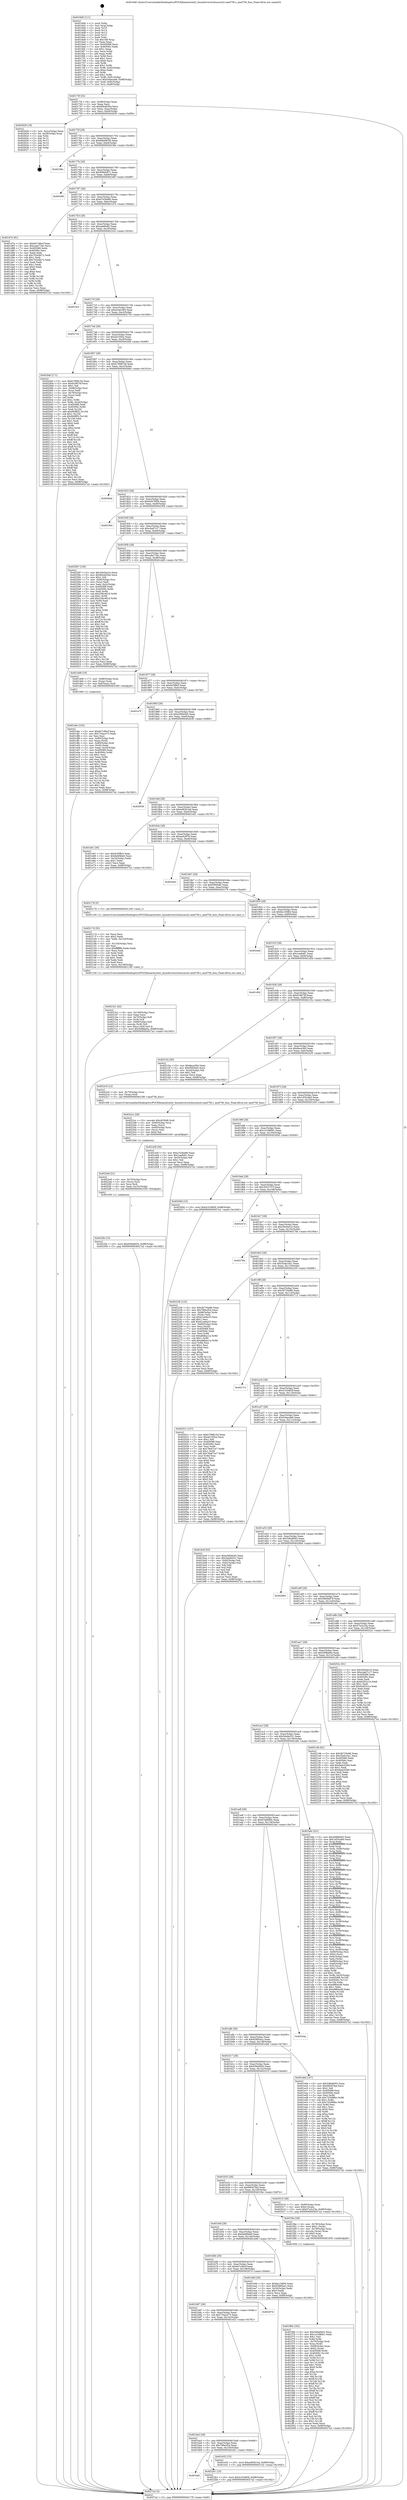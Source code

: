 digraph "0x4016d0" {
  label = "0x4016d0 (/mnt/c/Users/mathe/Desktop/tcc/POCII/binaries/extr_linuxdriversi2cbussesi2c-amd756.c_amd756_func_Final-ollvm.out::main(0))"
  labelloc = "t"
  node[shape=record]

  Entry [label="",width=0.3,height=0.3,shape=circle,fillcolor=black,style=filled]
  "0x40173f" [label="{
     0x40173f [32]\l
     | [instrs]\l
     &nbsp;&nbsp;0x40173f \<+6\>: mov -0x98(%rbp),%eax\l
     &nbsp;&nbsp;0x401745 \<+2\>: mov %eax,%ecx\l
     &nbsp;&nbsp;0x401747 \<+6\>: sub $0x80e4630e,%ecx\l
     &nbsp;&nbsp;0x40174d \<+6\>: mov %eax,-0xac(%rbp)\l
     &nbsp;&nbsp;0x401753 \<+6\>: mov %ecx,-0xb0(%rbp)\l
     &nbsp;&nbsp;0x401759 \<+6\>: je 0000000000402626 \<main+0xf56\>\l
  }"]
  "0x402626" [label="{
     0x402626 [18]\l
     | [instrs]\l
     &nbsp;&nbsp;0x402626 \<+3\>: mov -0x2c(%rbp),%eax\l
     &nbsp;&nbsp;0x402629 \<+4\>: lea -0x28(%rbp),%rsp\l
     &nbsp;&nbsp;0x40262d \<+1\>: pop %rbx\l
     &nbsp;&nbsp;0x40262e \<+2\>: pop %r12\l
     &nbsp;&nbsp;0x402630 \<+2\>: pop %r13\l
     &nbsp;&nbsp;0x402632 \<+2\>: pop %r14\l
     &nbsp;&nbsp;0x402634 \<+2\>: pop %r15\l
     &nbsp;&nbsp;0x402636 \<+1\>: pop %rbp\l
     &nbsp;&nbsp;0x402637 \<+1\>: ret\l
  }"]
  "0x40175f" [label="{
     0x40175f [28]\l
     | [instrs]\l
     &nbsp;&nbsp;0x40175f \<+5\>: jmp 0000000000401764 \<main+0x94\>\l
     &nbsp;&nbsp;0x401764 \<+6\>: mov -0xac(%rbp),%eax\l
     &nbsp;&nbsp;0x40176a \<+5\>: sub $0x8dd48c59,%eax\l
     &nbsp;&nbsp;0x40176f \<+6\>: mov %eax,-0xb4(%rbp)\l
     &nbsp;&nbsp;0x401775 \<+6\>: je 000000000040236e \<main+0xc9e\>\l
  }"]
  Exit [label="",width=0.3,height=0.3,shape=circle,fillcolor=black,style=filled,peripheries=2]
  "0x40236e" [label="{
     0x40236e\l
  }", style=dashed]
  "0x40177b" [label="{
     0x40177b [28]\l
     | [instrs]\l
     &nbsp;&nbsp;0x40177b \<+5\>: jmp 0000000000401780 \<main+0xb0\>\l
     &nbsp;&nbsp;0x401780 \<+6\>: mov -0xac(%rbp),%eax\l
     &nbsp;&nbsp;0x401786 \<+5\>: sub $0x9480e871,%eax\l
     &nbsp;&nbsp;0x40178b \<+6\>: mov %eax,-0xb8(%rbp)\l
     &nbsp;&nbsp;0x401791 \<+6\>: je 000000000040246f \<main+0xd9f\>\l
  }"]
  "0x4022fe" [label="{
     0x4022fe [15]\l
     | [instrs]\l
     &nbsp;&nbsp;0x4022fe \<+10\>: movl $0x639a9d20,-0x98(%rbp)\l
     &nbsp;&nbsp;0x402308 \<+5\>: jmp 00000000004027a2 \<main+0x10d2\>\l
  }"]
  "0x40246f" [label="{
     0x40246f\l
  }", style=dashed]
  "0x401797" [label="{
     0x401797 [28]\l
     | [instrs]\l
     &nbsp;&nbsp;0x401797 \<+5\>: jmp 000000000040179c \<main+0xcc\>\l
     &nbsp;&nbsp;0x40179c \<+6\>: mov -0xac(%rbp),%eax\l
     &nbsp;&nbsp;0x4017a2 \<+5\>: sub $0xa7e3be86,%eax\l
     &nbsp;&nbsp;0x4017a7 \<+6\>: mov %eax,-0xbc(%rbp)\l
     &nbsp;&nbsp;0x4017ad \<+6\>: je 0000000000401d7e \<main+0x6ae\>\l
  }"]
  "0x4022e9" [label="{
     0x4022e9 [21]\l
     | [instrs]\l
     &nbsp;&nbsp;0x4022e9 \<+4\>: mov -0x70(%rbp),%rcx\l
     &nbsp;&nbsp;0x4022ed \<+3\>: mov (%rcx),%rcx\l
     &nbsp;&nbsp;0x4022f0 \<+3\>: mov %rcx,%rdi\l
     &nbsp;&nbsp;0x4022f3 \<+6\>: mov %eax,-0x15c(%rbp)\l
     &nbsp;&nbsp;0x4022f9 \<+5\>: call 0000000000401030 \<free@plt\>\l
     | [calls]\l
     &nbsp;&nbsp;0x401030 \{1\} (unknown)\l
  }"]
  "0x401d7e" [label="{
     0x401d7e [91]\l
     | [instrs]\l
     &nbsp;&nbsp;0x401d7e \<+5\>: mov $0x6e7c8bcf,%eax\l
     &nbsp;&nbsp;0x401d83 \<+5\>: mov $0xcabe734c,%ecx\l
     &nbsp;&nbsp;0x401d88 \<+7\>: mov 0x405068,%edx\l
     &nbsp;&nbsp;0x401d8f \<+7\>: mov 0x40506c,%esi\l
     &nbsp;&nbsp;0x401d96 \<+2\>: mov %edx,%edi\l
     &nbsp;&nbsp;0x401d98 \<+6\>: sub $0x702d4b72,%edi\l
     &nbsp;&nbsp;0x401d9e \<+3\>: sub $0x1,%edi\l
     &nbsp;&nbsp;0x401da1 \<+6\>: add $0x702d4b72,%edi\l
     &nbsp;&nbsp;0x401da7 \<+3\>: imul %edi,%edx\l
     &nbsp;&nbsp;0x401daa \<+3\>: and $0x1,%edx\l
     &nbsp;&nbsp;0x401dad \<+3\>: cmp $0x0,%edx\l
     &nbsp;&nbsp;0x401db0 \<+4\>: sete %r8b\l
     &nbsp;&nbsp;0x401db4 \<+3\>: cmp $0xa,%esi\l
     &nbsp;&nbsp;0x401db7 \<+4\>: setl %r9b\l
     &nbsp;&nbsp;0x401dbb \<+3\>: mov %r8b,%r10b\l
     &nbsp;&nbsp;0x401dbe \<+3\>: and %r9b,%r10b\l
     &nbsp;&nbsp;0x401dc1 \<+3\>: xor %r9b,%r8b\l
     &nbsp;&nbsp;0x401dc4 \<+3\>: or %r8b,%r10b\l
     &nbsp;&nbsp;0x401dc7 \<+4\>: test $0x1,%r10b\l
     &nbsp;&nbsp;0x401dcb \<+3\>: cmovne %ecx,%eax\l
     &nbsp;&nbsp;0x401dce \<+6\>: mov %eax,-0x98(%rbp)\l
     &nbsp;&nbsp;0x401dd4 \<+5\>: jmp 00000000004027a2 \<main+0x10d2\>\l
  }"]
  "0x4017b3" [label="{
     0x4017b3 [28]\l
     | [instrs]\l
     &nbsp;&nbsp;0x4017b3 \<+5\>: jmp 00000000004017b8 \<main+0xe8\>\l
     &nbsp;&nbsp;0x4017b8 \<+6\>: mov -0xac(%rbp),%eax\l
     &nbsp;&nbsp;0x4017be \<+5\>: sub $0xaab66dfc,%eax\l
     &nbsp;&nbsp;0x4017c3 \<+6\>: mov %eax,-0xc0(%rbp)\l
     &nbsp;&nbsp;0x4017c9 \<+6\>: je 00000000004023c4 \<main+0xcf4\>\l
  }"]
  "0x4022cc" [label="{
     0x4022cc [29]\l
     | [instrs]\l
     &nbsp;&nbsp;0x4022cc \<+10\>: movabs $0x4030d6,%rdi\l
     &nbsp;&nbsp;0x4022d6 \<+4\>: mov -0x60(%rbp),%rcx\l
     &nbsp;&nbsp;0x4022da \<+2\>: mov %eax,(%rcx)\l
     &nbsp;&nbsp;0x4022dc \<+4\>: mov -0x60(%rbp),%rcx\l
     &nbsp;&nbsp;0x4022e0 \<+2\>: mov (%rcx),%esi\l
     &nbsp;&nbsp;0x4022e2 \<+2\>: mov $0x0,%al\l
     &nbsp;&nbsp;0x4022e4 \<+5\>: call 0000000000401040 \<printf@plt\>\l
     | [calls]\l
     &nbsp;&nbsp;0x401040 \{1\} (unknown)\l
  }"]
  "0x4023c4" [label="{
     0x4023c4\l
  }", style=dashed]
  "0x4017cf" [label="{
     0x4017cf [28]\l
     | [instrs]\l
     &nbsp;&nbsp;0x4017cf \<+5\>: jmp 00000000004017d4 \<main+0x104\>\l
     &nbsp;&nbsp;0x4017d4 \<+6\>: mov -0xac(%rbp),%eax\l
     &nbsp;&nbsp;0x4017da \<+5\>: sub $0xac0ec564,%eax\l
     &nbsp;&nbsp;0x4017df \<+6\>: mov %eax,-0xc4(%rbp)\l
     &nbsp;&nbsp;0x4017e5 \<+6\>: je 0000000000402734 \<main+0x1064\>\l
  }"]
  "0x401bbf" [label="{
     0x401bbf\l
  }", style=dashed]
  "0x402734" [label="{
     0x402734\l
  }", style=dashed]
  "0x4017eb" [label="{
     0x4017eb [28]\l
     | [instrs]\l
     &nbsp;&nbsp;0x4017eb \<+5\>: jmp 00000000004017f0 \<main+0x120\>\l
     &nbsp;&nbsp;0x4017f0 \<+6\>: mov -0xac(%rbp),%eax\l
     &nbsp;&nbsp;0x4017f6 \<+5\>: sub $0xaf155fce,%eax\l
     &nbsp;&nbsp;0x4017fb \<+6\>: mov %eax,-0xc8(%rbp)\l
     &nbsp;&nbsp;0x401801 \<+6\>: je 00000000004020af \<main+0x9df\>\l
  }"]
  "0x4022b1" [label="{
     0x4022b1 [15]\l
     | [instrs]\l
     &nbsp;&nbsp;0x4022b1 \<+10\>: movl $0x4103d65f,-0x98(%rbp)\l
     &nbsp;&nbsp;0x4022bb \<+5\>: jmp 00000000004027a2 \<main+0x10d2\>\l
  }"]
  "0x4020af" [label="{
     0x4020af [171]\l
     | [instrs]\l
     &nbsp;&nbsp;0x4020af \<+5\>: mov $0xb799815d,%eax\l
     &nbsp;&nbsp;0x4020b4 \<+5\>: mov $0x818870f,%ecx\l
     &nbsp;&nbsp;0x4020b9 \<+2\>: mov $0x1,%dl\l
     &nbsp;&nbsp;0x4020bb \<+4\>: mov -0x68(%rbp),%rsi\l
     &nbsp;&nbsp;0x4020bf \<+2\>: mov (%rsi),%edi\l
     &nbsp;&nbsp;0x4020c1 \<+4\>: mov -0x78(%rbp),%rsi\l
     &nbsp;&nbsp;0x4020c5 \<+2\>: cmp (%rsi),%edi\l
     &nbsp;&nbsp;0x4020c7 \<+4\>: setl %r8b\l
     &nbsp;&nbsp;0x4020cb \<+4\>: and $0x1,%r8b\l
     &nbsp;&nbsp;0x4020cf \<+4\>: mov %r8b,-0x2d(%rbp)\l
     &nbsp;&nbsp;0x4020d3 \<+7\>: mov 0x405068,%edi\l
     &nbsp;&nbsp;0x4020da \<+8\>: mov 0x40506c,%r9d\l
     &nbsp;&nbsp;0x4020e2 \<+3\>: mov %edi,%r10d\l
     &nbsp;&nbsp;0x4020e5 \<+7\>: add $0x940ff32,%r10d\l
     &nbsp;&nbsp;0x4020ec \<+4\>: sub $0x1,%r10d\l
     &nbsp;&nbsp;0x4020f0 \<+7\>: sub $0x940ff32,%r10d\l
     &nbsp;&nbsp;0x4020f7 \<+4\>: imul %r10d,%edi\l
     &nbsp;&nbsp;0x4020fb \<+3\>: and $0x1,%edi\l
     &nbsp;&nbsp;0x4020fe \<+3\>: cmp $0x0,%edi\l
     &nbsp;&nbsp;0x402101 \<+4\>: sete %r8b\l
     &nbsp;&nbsp;0x402105 \<+4\>: cmp $0xa,%r9d\l
     &nbsp;&nbsp;0x402109 \<+4\>: setl %r11b\l
     &nbsp;&nbsp;0x40210d \<+3\>: mov %r8b,%bl\l
     &nbsp;&nbsp;0x402110 \<+3\>: xor $0xff,%bl\l
     &nbsp;&nbsp;0x402113 \<+3\>: mov %r11b,%r14b\l
     &nbsp;&nbsp;0x402116 \<+4\>: xor $0xff,%r14b\l
     &nbsp;&nbsp;0x40211a \<+3\>: xor $0x1,%dl\l
     &nbsp;&nbsp;0x40211d \<+3\>: mov %bl,%r15b\l
     &nbsp;&nbsp;0x402120 \<+4\>: and $0xff,%r15b\l
     &nbsp;&nbsp;0x402124 \<+3\>: and %dl,%r8b\l
     &nbsp;&nbsp;0x402127 \<+3\>: mov %r14b,%r12b\l
     &nbsp;&nbsp;0x40212a \<+4\>: and $0xff,%r12b\l
     &nbsp;&nbsp;0x40212e \<+3\>: and %dl,%r11b\l
     &nbsp;&nbsp;0x402131 \<+3\>: or %r8b,%r15b\l
     &nbsp;&nbsp;0x402134 \<+3\>: or %r11b,%r12b\l
     &nbsp;&nbsp;0x402137 \<+3\>: xor %r12b,%r15b\l
     &nbsp;&nbsp;0x40213a \<+3\>: or %r14b,%bl\l
     &nbsp;&nbsp;0x40213d \<+3\>: xor $0xff,%bl\l
     &nbsp;&nbsp;0x402140 \<+3\>: or $0x1,%dl\l
     &nbsp;&nbsp;0x402143 \<+2\>: and %dl,%bl\l
     &nbsp;&nbsp;0x402145 \<+3\>: or %bl,%r15b\l
     &nbsp;&nbsp;0x402148 \<+4\>: test $0x1,%r15b\l
     &nbsp;&nbsp;0x40214c \<+3\>: cmovne %ecx,%eax\l
     &nbsp;&nbsp;0x40214f \<+6\>: mov %eax,-0x98(%rbp)\l
     &nbsp;&nbsp;0x402155 \<+5\>: jmp 00000000004027a2 \<main+0x10d2\>\l
  }"]
  "0x401807" [label="{
     0x401807 [28]\l
     | [instrs]\l
     &nbsp;&nbsp;0x401807 \<+5\>: jmp 000000000040180c \<main+0x13c\>\l
     &nbsp;&nbsp;0x40180c \<+6\>: mov -0xac(%rbp),%eax\l
     &nbsp;&nbsp;0x401812 \<+5\>: sub $0xb799815d,%eax\l
     &nbsp;&nbsp;0x401817 \<+6\>: mov %eax,-0xcc(%rbp)\l
     &nbsp;&nbsp;0x40181d \<+6\>: je 00000000004026ed \<main+0x101d\>\l
  }"]
  "0x4021b1" [label="{
     0x4021b1 [42]\l
     | [instrs]\l
     &nbsp;&nbsp;0x4021b1 \<+6\>: mov -0x158(%rbp),%ecx\l
     &nbsp;&nbsp;0x4021b7 \<+3\>: imul %eax,%ecx\l
     &nbsp;&nbsp;0x4021ba \<+4\>: mov -0x70(%rbp),%r8\l
     &nbsp;&nbsp;0x4021be \<+3\>: mov (%r8),%r8\l
     &nbsp;&nbsp;0x4021c1 \<+4\>: mov -0x68(%rbp),%r9\l
     &nbsp;&nbsp;0x4021c5 \<+3\>: movslq (%r9),%r9\l
     &nbsp;&nbsp;0x4021c8 \<+4\>: mov %ecx,(%r8,%r9,4)\l
     &nbsp;&nbsp;0x4021cc \<+10\>: movl $0x5d9fab0a,-0x98(%rbp)\l
     &nbsp;&nbsp;0x4021d6 \<+5\>: jmp 00000000004027a2 \<main+0x10d2\>\l
  }"]
  "0x4026ed" [label="{
     0x4026ed\l
  }", style=dashed]
  "0x401823" [label="{
     0x401823 [28]\l
     | [instrs]\l
     &nbsp;&nbsp;0x401823 \<+5\>: jmp 0000000000401828 \<main+0x158\>\l
     &nbsp;&nbsp;0x401828 \<+6\>: mov -0xac(%rbp),%eax\l
     &nbsp;&nbsp;0x40182e \<+5\>: sub $0xbd476f56,%eax\l
     &nbsp;&nbsp;0x401833 \<+6\>: mov %eax,-0xd0(%rbp)\l
     &nbsp;&nbsp;0x401839 \<+6\>: je 000000000040230d \<main+0xc3d\>\l
  }"]
  "0x40217d" [label="{
     0x40217d [52]\l
     | [instrs]\l
     &nbsp;&nbsp;0x40217d \<+2\>: xor %ecx,%ecx\l
     &nbsp;&nbsp;0x40217f \<+5\>: mov $0x2,%edx\l
     &nbsp;&nbsp;0x402184 \<+6\>: mov %edx,-0x154(%rbp)\l
     &nbsp;&nbsp;0x40218a \<+1\>: cltd\l
     &nbsp;&nbsp;0x40218b \<+6\>: mov -0x154(%rbp),%esi\l
     &nbsp;&nbsp;0x402191 \<+2\>: idiv %esi\l
     &nbsp;&nbsp;0x402193 \<+6\>: imul $0xfffffffe,%edx,%edx\l
     &nbsp;&nbsp;0x402199 \<+2\>: mov %ecx,%edi\l
     &nbsp;&nbsp;0x40219b \<+2\>: sub %edx,%edi\l
     &nbsp;&nbsp;0x40219d \<+2\>: mov %ecx,%edx\l
     &nbsp;&nbsp;0x40219f \<+3\>: sub $0x1,%edx\l
     &nbsp;&nbsp;0x4021a2 \<+2\>: add %edx,%edi\l
     &nbsp;&nbsp;0x4021a4 \<+2\>: sub %edi,%ecx\l
     &nbsp;&nbsp;0x4021a6 \<+6\>: mov %ecx,-0x158(%rbp)\l
     &nbsp;&nbsp;0x4021ac \<+5\>: call 0000000000401160 \<next_i\>\l
     | [calls]\l
     &nbsp;&nbsp;0x401160 \{1\} (/mnt/c/Users/mathe/Desktop/tcc/POCII/binaries/extr_linuxdriversi2cbussesi2c-amd756.c_amd756_func_Final-ollvm.out::next_i)\l
  }"]
  "0x40230d" [label="{
     0x40230d\l
  }", style=dashed]
  "0x40183f" [label="{
     0x40183f [28]\l
     | [instrs]\l
     &nbsp;&nbsp;0x40183f \<+5\>: jmp 0000000000401844 \<main+0x174\>\l
     &nbsp;&nbsp;0x401844 \<+6\>: mov -0xac(%rbp),%eax\l
     &nbsp;&nbsp;0x40184a \<+5\>: sub $0xc4a67c17,%eax\l
     &nbsp;&nbsp;0x40184f \<+6\>: mov %eax,-0xd4(%rbp)\l
     &nbsp;&nbsp;0x401855 \<+6\>: je 0000000000402587 \<main+0xeb7\>\l
  }"]
  "0x401f6b" [label="{
     0x401f6b [162]\l
     | [instrs]\l
     &nbsp;&nbsp;0x401f6b \<+5\>: mov $0x546a6003,%ecx\l
     &nbsp;&nbsp;0x401f70 \<+5\>: mov $0x1e168681,%edx\l
     &nbsp;&nbsp;0x401f75 \<+3\>: mov $0x1,%sil\l
     &nbsp;&nbsp;0x401f78 \<+3\>: xor %r8d,%r8d\l
     &nbsp;&nbsp;0x401f7b \<+4\>: mov -0x70(%rbp),%rdi\l
     &nbsp;&nbsp;0x401f7f \<+3\>: mov %rax,(%rdi)\l
     &nbsp;&nbsp;0x401f82 \<+4\>: mov -0x68(%rbp),%rax\l
     &nbsp;&nbsp;0x401f86 \<+6\>: movl $0x0,(%rax)\l
     &nbsp;&nbsp;0x401f8c \<+8\>: mov 0x405068,%r9d\l
     &nbsp;&nbsp;0x401f94 \<+8\>: mov 0x40506c,%r10d\l
     &nbsp;&nbsp;0x401f9c \<+4\>: sub $0x1,%r8d\l
     &nbsp;&nbsp;0x401fa0 \<+3\>: mov %r9d,%r11d\l
     &nbsp;&nbsp;0x401fa3 \<+3\>: add %r8d,%r11d\l
     &nbsp;&nbsp;0x401fa6 \<+4\>: imul %r11d,%r9d\l
     &nbsp;&nbsp;0x401faa \<+4\>: and $0x1,%r9d\l
     &nbsp;&nbsp;0x401fae \<+4\>: cmp $0x0,%r9d\l
     &nbsp;&nbsp;0x401fb2 \<+3\>: sete %bl\l
     &nbsp;&nbsp;0x401fb5 \<+4\>: cmp $0xa,%r10d\l
     &nbsp;&nbsp;0x401fb9 \<+4\>: setl %r14b\l
     &nbsp;&nbsp;0x401fbd \<+3\>: mov %bl,%r15b\l
     &nbsp;&nbsp;0x401fc0 \<+4\>: xor $0xff,%r15b\l
     &nbsp;&nbsp;0x401fc4 \<+3\>: mov %r14b,%r12b\l
     &nbsp;&nbsp;0x401fc7 \<+4\>: xor $0xff,%r12b\l
     &nbsp;&nbsp;0x401fcb \<+4\>: xor $0x1,%sil\l
     &nbsp;&nbsp;0x401fcf \<+3\>: mov %r15b,%r13b\l
     &nbsp;&nbsp;0x401fd2 \<+4\>: and $0xff,%r13b\l
     &nbsp;&nbsp;0x401fd6 \<+3\>: and %sil,%bl\l
     &nbsp;&nbsp;0x401fd9 \<+3\>: mov %r12b,%al\l
     &nbsp;&nbsp;0x401fdc \<+2\>: and $0xff,%al\l
     &nbsp;&nbsp;0x401fde \<+3\>: and %sil,%r14b\l
     &nbsp;&nbsp;0x401fe1 \<+3\>: or %bl,%r13b\l
     &nbsp;&nbsp;0x401fe4 \<+3\>: or %r14b,%al\l
     &nbsp;&nbsp;0x401fe7 \<+3\>: xor %al,%r13b\l
     &nbsp;&nbsp;0x401fea \<+3\>: or %r12b,%r15b\l
     &nbsp;&nbsp;0x401fed \<+4\>: xor $0xff,%r15b\l
     &nbsp;&nbsp;0x401ff1 \<+4\>: or $0x1,%sil\l
     &nbsp;&nbsp;0x401ff5 \<+3\>: and %sil,%r15b\l
     &nbsp;&nbsp;0x401ff8 \<+3\>: or %r15b,%r13b\l
     &nbsp;&nbsp;0x401ffb \<+4\>: test $0x1,%r13b\l
     &nbsp;&nbsp;0x401fff \<+3\>: cmovne %edx,%ecx\l
     &nbsp;&nbsp;0x402002 \<+6\>: mov %ecx,-0x98(%rbp)\l
     &nbsp;&nbsp;0x402008 \<+5\>: jmp 00000000004027a2 \<main+0x10d2\>\l
  }"]
  "0x402587" [label="{
     0x402587 [159]\l
     | [instrs]\l
     &nbsp;&nbsp;0x402587 \<+5\>: mov $0x30e5ee1b,%eax\l
     &nbsp;&nbsp;0x40258c \<+5\>: mov $0x80e4630e,%ecx\l
     &nbsp;&nbsp;0x402591 \<+2\>: mov $0x1,%dl\l
     &nbsp;&nbsp;0x402593 \<+7\>: mov -0x90(%rbp),%rsi\l
     &nbsp;&nbsp;0x40259a \<+2\>: mov (%rsi),%edi\l
     &nbsp;&nbsp;0x40259c \<+3\>: mov %edi,-0x2c(%rbp)\l
     &nbsp;&nbsp;0x40259f \<+7\>: mov 0x405068,%edi\l
     &nbsp;&nbsp;0x4025a6 \<+8\>: mov 0x40506c,%r8d\l
     &nbsp;&nbsp;0x4025ae \<+3\>: mov %edi,%r9d\l
     &nbsp;&nbsp;0x4025b1 \<+7\>: sub $0x238c4616,%r9d\l
     &nbsp;&nbsp;0x4025b8 \<+4\>: sub $0x1,%r9d\l
     &nbsp;&nbsp;0x4025bc \<+7\>: add $0x238c4616,%r9d\l
     &nbsp;&nbsp;0x4025c3 \<+4\>: imul %r9d,%edi\l
     &nbsp;&nbsp;0x4025c7 \<+3\>: and $0x1,%edi\l
     &nbsp;&nbsp;0x4025ca \<+3\>: cmp $0x0,%edi\l
     &nbsp;&nbsp;0x4025cd \<+4\>: sete %r10b\l
     &nbsp;&nbsp;0x4025d1 \<+4\>: cmp $0xa,%r8d\l
     &nbsp;&nbsp;0x4025d5 \<+4\>: setl %r11b\l
     &nbsp;&nbsp;0x4025d9 \<+3\>: mov %r10b,%bl\l
     &nbsp;&nbsp;0x4025dc \<+3\>: xor $0xff,%bl\l
     &nbsp;&nbsp;0x4025df \<+3\>: mov %r11b,%r14b\l
     &nbsp;&nbsp;0x4025e2 \<+4\>: xor $0xff,%r14b\l
     &nbsp;&nbsp;0x4025e6 \<+3\>: xor $0x1,%dl\l
     &nbsp;&nbsp;0x4025e9 \<+3\>: mov %bl,%r15b\l
     &nbsp;&nbsp;0x4025ec \<+4\>: and $0xff,%r15b\l
     &nbsp;&nbsp;0x4025f0 \<+3\>: and %dl,%r10b\l
     &nbsp;&nbsp;0x4025f3 \<+3\>: mov %r14b,%r12b\l
     &nbsp;&nbsp;0x4025f6 \<+4\>: and $0xff,%r12b\l
     &nbsp;&nbsp;0x4025fa \<+3\>: and %dl,%r11b\l
     &nbsp;&nbsp;0x4025fd \<+3\>: or %r10b,%r15b\l
     &nbsp;&nbsp;0x402600 \<+3\>: or %r11b,%r12b\l
     &nbsp;&nbsp;0x402603 \<+3\>: xor %r12b,%r15b\l
     &nbsp;&nbsp;0x402606 \<+3\>: or %r14b,%bl\l
     &nbsp;&nbsp;0x402609 \<+3\>: xor $0xff,%bl\l
     &nbsp;&nbsp;0x40260c \<+3\>: or $0x1,%dl\l
     &nbsp;&nbsp;0x40260f \<+2\>: and %dl,%bl\l
     &nbsp;&nbsp;0x402611 \<+3\>: or %bl,%r15b\l
     &nbsp;&nbsp;0x402614 \<+4\>: test $0x1,%r15b\l
     &nbsp;&nbsp;0x402618 \<+3\>: cmovne %ecx,%eax\l
     &nbsp;&nbsp;0x40261b \<+6\>: mov %eax,-0x98(%rbp)\l
     &nbsp;&nbsp;0x402621 \<+5\>: jmp 00000000004027a2 \<main+0x10d2\>\l
  }"]
  "0x40185b" [label="{
     0x40185b [28]\l
     | [instrs]\l
     &nbsp;&nbsp;0x40185b \<+5\>: jmp 0000000000401860 \<main+0x190\>\l
     &nbsp;&nbsp;0x401860 \<+6\>: mov -0xac(%rbp),%eax\l
     &nbsp;&nbsp;0x401866 \<+5\>: sub $0xcabe734c,%eax\l
     &nbsp;&nbsp;0x40186b \<+6\>: mov %eax,-0xd8(%rbp)\l
     &nbsp;&nbsp;0x401871 \<+6\>: je 0000000000401dd9 \<main+0x709\>\l
  }"]
  "0x401ba3" [label="{
     0x401ba3 [28]\l
     | [instrs]\l
     &nbsp;&nbsp;0x401ba3 \<+5\>: jmp 0000000000401ba8 \<main+0x4d8\>\l
     &nbsp;&nbsp;0x401ba8 \<+6\>: mov -0xac(%rbp),%eax\l
     &nbsp;&nbsp;0x401bae \<+5\>: sub $0x786ecf24,%eax\l
     &nbsp;&nbsp;0x401bb3 \<+6\>: mov %eax,-0x150(%rbp)\l
     &nbsp;&nbsp;0x401bb9 \<+6\>: je 00000000004022b1 \<main+0xbe1\>\l
  }"]
  "0x401dd9" [label="{
     0x401dd9 [19]\l
     | [instrs]\l
     &nbsp;&nbsp;0x401dd9 \<+7\>: mov -0x88(%rbp),%rax\l
     &nbsp;&nbsp;0x401de0 \<+3\>: mov (%rax),%rax\l
     &nbsp;&nbsp;0x401de3 \<+4\>: mov 0x8(%rax),%rdi\l
     &nbsp;&nbsp;0x401de7 \<+5\>: call 0000000000401060 \<atoi@plt\>\l
     | [calls]\l
     &nbsp;&nbsp;0x401060 \{1\} (unknown)\l
  }"]
  "0x401877" [label="{
     0x401877 [28]\l
     | [instrs]\l
     &nbsp;&nbsp;0x401877 \<+5\>: jmp 000000000040187c \<main+0x1ac\>\l
     &nbsp;&nbsp;0x40187c \<+6\>: mov -0xac(%rbp),%eax\l
     &nbsp;&nbsp;0x401882 \<+5\>: sub $0xdcf3ffe3,%eax\l
     &nbsp;&nbsp;0x401887 \<+6\>: mov %eax,-0xdc(%rbp)\l
     &nbsp;&nbsp;0x40188d \<+6\>: je 0000000000401e7f \<main+0x7af\>\l
  }"]
  "0x401e52" [label="{
     0x401e52 [15]\l
     | [instrs]\l
     &nbsp;&nbsp;0x401e52 \<+10\>: movl $0xed93b1ed,-0x98(%rbp)\l
     &nbsp;&nbsp;0x401e5c \<+5\>: jmp 00000000004027a2 \<main+0x10d2\>\l
  }"]
  "0x401e7f" [label="{
     0x401e7f\l
  }", style=dashed]
  "0x401893" [label="{
     0x401893 [28]\l
     | [instrs]\l
     &nbsp;&nbsp;0x401893 \<+5\>: jmp 0000000000401898 \<main+0x1c8\>\l
     &nbsp;&nbsp;0x401898 \<+6\>: mov -0xac(%rbp),%eax\l
     &nbsp;&nbsp;0x40189e \<+5\>: sub $0xe589e0d5,%eax\l
     &nbsp;&nbsp;0x4018a3 \<+6\>: mov %eax,-0xe0(%rbp)\l
     &nbsp;&nbsp;0x4018a9 \<+6\>: je 0000000000402638 \<main+0xf68\>\l
  }"]
  "0x401b87" [label="{
     0x401b87 [28]\l
     | [instrs]\l
     &nbsp;&nbsp;0x401b87 \<+5\>: jmp 0000000000401b8c \<main+0x4bc\>\l
     &nbsp;&nbsp;0x401b8c \<+6\>: mov -0xac(%rbp),%eax\l
     &nbsp;&nbsp;0x401b92 \<+5\>: sub $0x734ace73,%eax\l
     &nbsp;&nbsp;0x401b97 \<+6\>: mov %eax,-0x14c(%rbp)\l
     &nbsp;&nbsp;0x401b9d \<+6\>: je 0000000000401e52 \<main+0x782\>\l
  }"]
  "0x402638" [label="{
     0x402638\l
  }", style=dashed]
  "0x4018af" [label="{
     0x4018af [28]\l
     | [instrs]\l
     &nbsp;&nbsp;0x4018af \<+5\>: jmp 00000000004018b4 \<main+0x1e4\>\l
     &nbsp;&nbsp;0x4018b4 \<+6\>: mov -0xac(%rbp),%eax\l
     &nbsp;&nbsp;0x4018ba \<+5\>: sub $0xed93b1ed,%eax\l
     &nbsp;&nbsp;0x4018bf \<+6\>: mov %eax,-0xe4(%rbp)\l
     &nbsp;&nbsp;0x4018c5 \<+6\>: je 0000000000401e61 \<main+0x791\>\l
  }"]
  "0x40267d" [label="{
     0x40267d\l
  }", style=dashed]
  "0x401e61" [label="{
     0x401e61 [30]\l
     | [instrs]\l
     &nbsp;&nbsp;0x401e61 \<+5\>: mov $0xdcf3ffe3,%eax\l
     &nbsp;&nbsp;0x401e66 \<+5\>: mov $0x6e6f4bb0,%ecx\l
     &nbsp;&nbsp;0x401e6b \<+3\>: mov -0x34(%rbp),%edx\l
     &nbsp;&nbsp;0x401e6e \<+3\>: cmp $0x1,%edx\l
     &nbsp;&nbsp;0x401e71 \<+3\>: cmovl %ecx,%eax\l
     &nbsp;&nbsp;0x401e74 \<+6\>: mov %eax,-0x98(%rbp)\l
     &nbsp;&nbsp;0x401e7a \<+5\>: jmp 00000000004027a2 \<main+0x10d2\>\l
  }"]
  "0x4018cb" [label="{
     0x4018cb [28]\l
     | [instrs]\l
     &nbsp;&nbsp;0x4018cb \<+5\>: jmp 00000000004018d0 \<main+0x200\>\l
     &nbsp;&nbsp;0x4018d0 \<+6\>: mov -0xac(%rbp),%eax\l
     &nbsp;&nbsp;0x4018d6 \<+5\>: sub $0xeefcdf78,%eax\l
     &nbsp;&nbsp;0x4018db \<+6\>: mov %eax,-0xe8(%rbp)\l
     &nbsp;&nbsp;0x4018e1 \<+6\>: je 00000000004024a0 \<main+0xdd0\>\l
  }"]
  "0x401b6b" [label="{
     0x401b6b [28]\l
     | [instrs]\l
     &nbsp;&nbsp;0x401b6b \<+5\>: jmp 0000000000401b70 \<main+0x4a0\>\l
     &nbsp;&nbsp;0x401b70 \<+6\>: mov -0xac(%rbp),%eax\l
     &nbsp;&nbsp;0x401b76 \<+5\>: sub $0x6e7c8bcf,%eax\l
     &nbsp;&nbsp;0x401b7b \<+6\>: mov %eax,-0x148(%rbp)\l
     &nbsp;&nbsp;0x401b81 \<+6\>: je 000000000040267d \<main+0xfad\>\l
  }"]
  "0x4024a0" [label="{
     0x4024a0\l
  }", style=dashed]
  "0x4018e7" [label="{
     0x4018e7 [28]\l
     | [instrs]\l
     &nbsp;&nbsp;0x4018e7 \<+5\>: jmp 00000000004018ec \<main+0x21c\>\l
     &nbsp;&nbsp;0x4018ec \<+6\>: mov -0xac(%rbp),%eax\l
     &nbsp;&nbsp;0x4018f2 \<+5\>: sub $0xf3950efc,%eax\l
     &nbsp;&nbsp;0x4018f7 \<+6\>: mov %eax,-0xec(%rbp)\l
     &nbsp;&nbsp;0x4018fd \<+6\>: je 0000000000402178 \<main+0xaa8\>\l
  }"]
  "0x401e9d" [label="{
     0x401e9d [30]\l
     | [instrs]\l
     &nbsp;&nbsp;0x401e9d \<+5\>: mov $0xfac10684,%eax\l
     &nbsp;&nbsp;0x401ea2 \<+5\>: mov $0x62885acc,%ecx\l
     &nbsp;&nbsp;0x401ea7 \<+3\>: mov -0x34(%rbp),%edx\l
     &nbsp;&nbsp;0x401eaa \<+3\>: cmp $0x0,%edx\l
     &nbsp;&nbsp;0x401ead \<+3\>: cmove %ecx,%eax\l
     &nbsp;&nbsp;0x401eb0 \<+6\>: mov %eax,-0x98(%rbp)\l
     &nbsp;&nbsp;0x401eb6 \<+5\>: jmp 00000000004027a2 \<main+0x10d2\>\l
  }"]
  "0x402178" [label="{
     0x402178 [5]\l
     | [instrs]\l
     &nbsp;&nbsp;0x402178 \<+5\>: call 0000000000401160 \<next_i\>\l
     | [calls]\l
     &nbsp;&nbsp;0x401160 \{1\} (/mnt/c/Users/mathe/Desktop/tcc/POCII/binaries/extr_linuxdriversi2cbussesi2c-amd756.c_amd756_func_Final-ollvm.out::next_i)\l
  }"]
  "0x401903" [label="{
     0x401903 [28]\l
     | [instrs]\l
     &nbsp;&nbsp;0x401903 \<+5\>: jmp 0000000000401908 \<main+0x238\>\l
     &nbsp;&nbsp;0x401908 \<+6\>: mov -0xac(%rbp),%eax\l
     &nbsp;&nbsp;0x40190e \<+5\>: sub $0xfac10684,%eax\l
     &nbsp;&nbsp;0x401913 \<+6\>: mov %eax,-0xf0(%rbp)\l
     &nbsp;&nbsp;0x401919 \<+6\>: je 00000000004024ed \<main+0xe1d\>\l
  }"]
  "0x401b4f" [label="{
     0x401b4f [28]\l
     | [instrs]\l
     &nbsp;&nbsp;0x401b4f \<+5\>: jmp 0000000000401b54 \<main+0x484\>\l
     &nbsp;&nbsp;0x401b54 \<+6\>: mov -0xac(%rbp),%eax\l
     &nbsp;&nbsp;0x401b5a \<+5\>: sub $0x6e6f4bb0,%eax\l
     &nbsp;&nbsp;0x401b5f \<+6\>: mov %eax,-0x144(%rbp)\l
     &nbsp;&nbsp;0x401b65 \<+6\>: je 0000000000401e9d \<main+0x7cd\>\l
  }"]
  "0x4024ed" [label="{
     0x4024ed\l
  }", style=dashed]
  "0x40191f" [label="{
     0x40191f [28]\l
     | [instrs]\l
     &nbsp;&nbsp;0x40191f \<+5\>: jmp 0000000000401924 \<main+0x254\>\l
     &nbsp;&nbsp;0x401924 \<+6\>: mov -0xac(%rbp),%eax\l
     &nbsp;&nbsp;0x40192a \<+5\>: sub $0x1ae8e81,%eax\l
     &nbsp;&nbsp;0x40192f \<+6\>: mov %eax,-0xf4(%rbp)\l
     &nbsp;&nbsp;0x401935 \<+6\>: je 0000000000401d5d \<main+0x68d\>\l
  }"]
  "0x401f4e" [label="{
     0x401f4e [29]\l
     | [instrs]\l
     &nbsp;&nbsp;0x401f4e \<+4\>: mov -0x78(%rbp),%rax\l
     &nbsp;&nbsp;0x401f52 \<+6\>: movl $0x1,(%rax)\l
     &nbsp;&nbsp;0x401f58 \<+4\>: mov -0x78(%rbp),%rax\l
     &nbsp;&nbsp;0x401f5c \<+3\>: movslq (%rax),%rax\l
     &nbsp;&nbsp;0x401f5f \<+4\>: shl $0x2,%rax\l
     &nbsp;&nbsp;0x401f63 \<+3\>: mov %rax,%rdi\l
     &nbsp;&nbsp;0x401f66 \<+5\>: call 0000000000401050 \<malloc@plt\>\l
     | [calls]\l
     &nbsp;&nbsp;0x401050 \{1\} (unknown)\l
  }"]
  "0x401d5d" [label="{
     0x401d5d\l
  }", style=dashed]
  "0x40193b" [label="{
     0x40193b [28]\l
     | [instrs]\l
     &nbsp;&nbsp;0x40193b \<+5\>: jmp 0000000000401940 \<main+0x270\>\l
     &nbsp;&nbsp;0x401940 \<+6\>: mov -0xac(%rbp),%eax\l
     &nbsp;&nbsp;0x401946 \<+5\>: sub $0x818870f,%eax\l
     &nbsp;&nbsp;0x40194b \<+6\>: mov %eax,-0xf8(%rbp)\l
     &nbsp;&nbsp;0x401951 \<+6\>: je 000000000040215a \<main+0xa8a\>\l
  }"]
  "0x401b33" [label="{
     0x401b33 [28]\l
     | [instrs]\l
     &nbsp;&nbsp;0x401b33 \<+5\>: jmp 0000000000401b38 \<main+0x468\>\l
     &nbsp;&nbsp;0x401b38 \<+6\>: mov -0xac(%rbp),%eax\l
     &nbsp;&nbsp;0x401b3e \<+5\>: sub $0x690d7fad,%eax\l
     &nbsp;&nbsp;0x401b43 \<+6\>: mov %eax,-0x140(%rbp)\l
     &nbsp;&nbsp;0x401b49 \<+6\>: je 0000000000401f4e \<main+0x87e\>\l
  }"]
  "0x40215a" [label="{
     0x40215a [30]\l
     | [instrs]\l
     &nbsp;&nbsp;0x40215a \<+5\>: mov $0x8ace394,%eax\l
     &nbsp;&nbsp;0x40215f \<+5\>: mov $0xf3950efc,%ecx\l
     &nbsp;&nbsp;0x402164 \<+3\>: mov -0x2d(%rbp),%dl\l
     &nbsp;&nbsp;0x402167 \<+3\>: test $0x1,%dl\l
     &nbsp;&nbsp;0x40216a \<+3\>: cmovne %ecx,%eax\l
     &nbsp;&nbsp;0x40216d \<+6\>: mov %eax,-0x98(%rbp)\l
     &nbsp;&nbsp;0x402173 \<+5\>: jmp 00000000004027a2 \<main+0x10d2\>\l
  }"]
  "0x401957" [label="{
     0x401957 [28]\l
     | [instrs]\l
     &nbsp;&nbsp;0x401957 \<+5\>: jmp 000000000040195c \<main+0x28c\>\l
     &nbsp;&nbsp;0x40195c \<+6\>: mov -0xac(%rbp),%eax\l
     &nbsp;&nbsp;0x401962 \<+5\>: sub $0x8ace394,%eax\l
     &nbsp;&nbsp;0x401967 \<+6\>: mov %eax,-0xfc(%rbp)\l
     &nbsp;&nbsp;0x40196d \<+6\>: je 00000000004022c0 \<main+0xbf0\>\l
  }"]
  "0x402510" [label="{
     0x402510 [28]\l
     | [instrs]\l
     &nbsp;&nbsp;0x402510 \<+7\>: mov -0x90(%rbp),%rax\l
     &nbsp;&nbsp;0x402517 \<+6\>: movl $0x0,(%rax)\l
     &nbsp;&nbsp;0x40251d \<+10\>: movl $0x57e3c23a,-0x98(%rbp)\l
     &nbsp;&nbsp;0x402527 \<+5\>: jmp 00000000004027a2 \<main+0x10d2\>\l
  }"]
  "0x4022c0" [label="{
     0x4022c0 [12]\l
     | [instrs]\l
     &nbsp;&nbsp;0x4022c0 \<+4\>: mov -0x70(%rbp),%rax\l
     &nbsp;&nbsp;0x4022c4 \<+3\>: mov (%rax),%rdi\l
     &nbsp;&nbsp;0x4022c7 \<+5\>: call 00000000004015f0 \<amd756_func\>\l
     | [calls]\l
     &nbsp;&nbsp;0x4015f0 \{1\} (/mnt/c/Users/mathe/Desktop/tcc/POCII/binaries/extr_linuxdriversi2cbussesi2c-amd756.c_amd756_func_Final-ollvm.out::amd756_func)\l
  }"]
  "0x401973" [label="{
     0x401973 [28]\l
     | [instrs]\l
     &nbsp;&nbsp;0x401973 \<+5\>: jmp 0000000000401978 \<main+0x2a8\>\l
     &nbsp;&nbsp;0x401978 \<+6\>: mov -0xac(%rbp),%eax\l
     &nbsp;&nbsp;0x40197e \<+5\>: sub $0x1d55cde0,%eax\l
     &nbsp;&nbsp;0x401983 \<+6\>: mov %eax,-0x100(%rbp)\l
     &nbsp;&nbsp;0x401989 \<+6\>: je 0000000000401d3f \<main+0x66f\>\l
  }"]
  "0x401b17" [label="{
     0x401b17 [28]\l
     | [instrs]\l
     &nbsp;&nbsp;0x401b17 \<+5\>: jmp 0000000000401b1c \<main+0x44c\>\l
     &nbsp;&nbsp;0x401b1c \<+6\>: mov -0xac(%rbp),%eax\l
     &nbsp;&nbsp;0x401b22 \<+5\>: sub $0x639a9d20,%eax\l
     &nbsp;&nbsp;0x401b27 \<+6\>: mov %eax,-0x13c(%rbp)\l
     &nbsp;&nbsp;0x401b2d \<+6\>: je 0000000000402510 \<main+0xe40\>\l
  }"]
  "0x401d3f" [label="{
     0x401d3f [30]\l
     | [instrs]\l
     &nbsp;&nbsp;0x401d3f \<+5\>: mov $0xa7e3be86,%eax\l
     &nbsp;&nbsp;0x401d44 \<+5\>: mov $0x1ae8e81,%ecx\l
     &nbsp;&nbsp;0x401d49 \<+3\>: mov -0x35(%rbp),%dl\l
     &nbsp;&nbsp;0x401d4c \<+3\>: test $0x1,%dl\l
     &nbsp;&nbsp;0x401d4f \<+3\>: cmovne %ecx,%eax\l
     &nbsp;&nbsp;0x401d52 \<+6\>: mov %eax,-0x98(%rbp)\l
     &nbsp;&nbsp;0x401d58 \<+5\>: jmp 00000000004027a2 \<main+0x10d2\>\l
  }"]
  "0x40198f" [label="{
     0x40198f [28]\l
     | [instrs]\l
     &nbsp;&nbsp;0x40198f \<+5\>: jmp 0000000000401994 \<main+0x2c4\>\l
     &nbsp;&nbsp;0x401994 \<+6\>: mov -0xac(%rbp),%eax\l
     &nbsp;&nbsp;0x40199a \<+5\>: sub $0x1e168681,%eax\l
     &nbsp;&nbsp;0x40199f \<+6\>: mov %eax,-0x104(%rbp)\l
     &nbsp;&nbsp;0x4019a5 \<+6\>: je 000000000040200d \<main+0x93d\>\l
  }"]
  "0x401ebb" [label="{
     0x401ebb [147]\l
     | [instrs]\l
     &nbsp;&nbsp;0x401ebb \<+5\>: mov $0x546a6003,%eax\l
     &nbsp;&nbsp;0x401ec0 \<+5\>: mov $0x690d7fad,%ecx\l
     &nbsp;&nbsp;0x401ec5 \<+2\>: mov $0x1,%dl\l
     &nbsp;&nbsp;0x401ec7 \<+7\>: mov 0x405068,%esi\l
     &nbsp;&nbsp;0x401ece \<+7\>: mov 0x40506c,%edi\l
     &nbsp;&nbsp;0x401ed5 \<+3\>: mov %esi,%r8d\l
     &nbsp;&nbsp;0x401ed8 \<+7\>: add $0x725d98bc,%r8d\l
     &nbsp;&nbsp;0x401edf \<+4\>: sub $0x1,%r8d\l
     &nbsp;&nbsp;0x401ee3 \<+7\>: sub $0x725d98bc,%r8d\l
     &nbsp;&nbsp;0x401eea \<+4\>: imul %r8d,%esi\l
     &nbsp;&nbsp;0x401eee \<+3\>: and $0x1,%esi\l
     &nbsp;&nbsp;0x401ef1 \<+3\>: cmp $0x0,%esi\l
     &nbsp;&nbsp;0x401ef4 \<+4\>: sete %r9b\l
     &nbsp;&nbsp;0x401ef8 \<+3\>: cmp $0xa,%edi\l
     &nbsp;&nbsp;0x401efb \<+4\>: setl %r10b\l
     &nbsp;&nbsp;0x401eff \<+3\>: mov %r9b,%r11b\l
     &nbsp;&nbsp;0x401f02 \<+4\>: xor $0xff,%r11b\l
     &nbsp;&nbsp;0x401f06 \<+3\>: mov %r10b,%bl\l
     &nbsp;&nbsp;0x401f09 \<+3\>: xor $0xff,%bl\l
     &nbsp;&nbsp;0x401f0c \<+3\>: xor $0x0,%dl\l
     &nbsp;&nbsp;0x401f0f \<+3\>: mov %r11b,%r14b\l
     &nbsp;&nbsp;0x401f12 \<+4\>: and $0x0,%r14b\l
     &nbsp;&nbsp;0x401f16 \<+3\>: and %dl,%r9b\l
     &nbsp;&nbsp;0x401f19 \<+3\>: mov %bl,%r15b\l
     &nbsp;&nbsp;0x401f1c \<+4\>: and $0x0,%r15b\l
     &nbsp;&nbsp;0x401f20 \<+3\>: and %dl,%r10b\l
     &nbsp;&nbsp;0x401f23 \<+3\>: or %r9b,%r14b\l
     &nbsp;&nbsp;0x401f26 \<+3\>: or %r10b,%r15b\l
     &nbsp;&nbsp;0x401f29 \<+3\>: xor %r15b,%r14b\l
     &nbsp;&nbsp;0x401f2c \<+3\>: or %bl,%r11b\l
     &nbsp;&nbsp;0x401f2f \<+4\>: xor $0xff,%r11b\l
     &nbsp;&nbsp;0x401f33 \<+3\>: or $0x0,%dl\l
     &nbsp;&nbsp;0x401f36 \<+3\>: and %dl,%r11b\l
     &nbsp;&nbsp;0x401f39 \<+3\>: or %r11b,%r14b\l
     &nbsp;&nbsp;0x401f3c \<+4\>: test $0x1,%r14b\l
     &nbsp;&nbsp;0x401f40 \<+3\>: cmovne %ecx,%eax\l
     &nbsp;&nbsp;0x401f43 \<+6\>: mov %eax,-0x98(%rbp)\l
     &nbsp;&nbsp;0x401f49 \<+5\>: jmp 00000000004027a2 \<main+0x10d2\>\l
  }"]
  "0x40200d" [label="{
     0x40200d [15]\l
     | [instrs]\l
     &nbsp;&nbsp;0x40200d \<+10\>: movl $0x4103d65f,-0x98(%rbp)\l
     &nbsp;&nbsp;0x402017 \<+5\>: jmp 00000000004027a2 \<main+0x10d2\>\l
  }"]
  "0x4019ab" [label="{
     0x4019ab [28]\l
     | [instrs]\l
     &nbsp;&nbsp;0x4019ab \<+5\>: jmp 00000000004019b0 \<main+0x2e0\>\l
     &nbsp;&nbsp;0x4019b0 \<+6\>: mov -0xac(%rbp),%eax\l
     &nbsp;&nbsp;0x4019b6 \<+5\>: sub $0x3023737f,%eax\l
     &nbsp;&nbsp;0x4019bb \<+6\>: mov %eax,-0x108(%rbp)\l
     &nbsp;&nbsp;0x4019c1 \<+6\>: je 000000000040247e \<main+0xdae\>\l
  }"]
  "0x401afb" [label="{
     0x401afb [28]\l
     | [instrs]\l
     &nbsp;&nbsp;0x401afb \<+5\>: jmp 0000000000401b00 \<main+0x430\>\l
     &nbsp;&nbsp;0x401b00 \<+6\>: mov -0xac(%rbp),%eax\l
     &nbsp;&nbsp;0x401b06 \<+5\>: sub $0x62885acc,%eax\l
     &nbsp;&nbsp;0x401b0b \<+6\>: mov %eax,-0x138(%rbp)\l
     &nbsp;&nbsp;0x401b11 \<+6\>: je 0000000000401ebb \<main+0x7eb\>\l
  }"]
  "0x40247e" [label="{
     0x40247e\l
  }", style=dashed]
  "0x4019c7" [label="{
     0x4019c7 [28]\l
     | [instrs]\l
     &nbsp;&nbsp;0x4019c7 \<+5\>: jmp 00000000004019cc \<main+0x2fc\>\l
     &nbsp;&nbsp;0x4019cc \<+6\>: mov -0xac(%rbp),%eax\l
     &nbsp;&nbsp;0x4019d2 \<+5\>: sub $0x30e5ee1b,%eax\l
     &nbsp;&nbsp;0x4019d7 \<+6\>: mov %eax,-0x10c(%rbp)\l
     &nbsp;&nbsp;0x4019dd \<+6\>: je 000000000040278a \<main+0x10ba\>\l
  }"]
  "0x40234a" [label="{
     0x40234a\l
  }", style=dashed]
  "0x40278a" [label="{
     0x40278a\l
  }", style=dashed]
  "0x4019e3" [label="{
     0x4019e3 [28]\l
     | [instrs]\l
     &nbsp;&nbsp;0x4019e3 \<+5\>: jmp 00000000004019e8 \<main+0x318\>\l
     &nbsp;&nbsp;0x4019e8 \<+6\>: mov -0xac(%rbp),%eax\l
     &nbsp;&nbsp;0x4019ee \<+5\>: sub $0x35ab10a1,%eax\l
     &nbsp;&nbsp;0x4019f3 \<+6\>: mov %eax,-0x110(%rbp)\l
     &nbsp;&nbsp;0x4019f9 \<+6\>: je 0000000000402236 \<main+0xb66\>\l
  }"]
  "0x401dec" [label="{
     0x401dec [102]\l
     | [instrs]\l
     &nbsp;&nbsp;0x401dec \<+5\>: mov $0x6e7c8bcf,%ecx\l
     &nbsp;&nbsp;0x401df1 \<+5\>: mov $0x734ace73,%edx\l
     &nbsp;&nbsp;0x401df6 \<+2\>: xor %esi,%esi\l
     &nbsp;&nbsp;0x401df8 \<+4\>: mov -0x80(%rbp),%rdi\l
     &nbsp;&nbsp;0x401dfc \<+2\>: mov %eax,(%rdi)\l
     &nbsp;&nbsp;0x401dfe \<+4\>: mov -0x80(%rbp),%rdi\l
     &nbsp;&nbsp;0x401e02 \<+2\>: mov (%rdi),%eax\l
     &nbsp;&nbsp;0x401e04 \<+3\>: mov %eax,-0x34(%rbp)\l
     &nbsp;&nbsp;0x401e07 \<+7\>: mov 0x405068,%eax\l
     &nbsp;&nbsp;0x401e0e \<+8\>: mov 0x40506c,%r8d\l
     &nbsp;&nbsp;0x401e16 \<+3\>: sub $0x1,%esi\l
     &nbsp;&nbsp;0x401e19 \<+3\>: mov %eax,%r9d\l
     &nbsp;&nbsp;0x401e1c \<+3\>: add %esi,%r9d\l
     &nbsp;&nbsp;0x401e1f \<+4\>: imul %r9d,%eax\l
     &nbsp;&nbsp;0x401e23 \<+3\>: and $0x1,%eax\l
     &nbsp;&nbsp;0x401e26 \<+3\>: cmp $0x0,%eax\l
     &nbsp;&nbsp;0x401e29 \<+4\>: sete %r10b\l
     &nbsp;&nbsp;0x401e2d \<+4\>: cmp $0xa,%r8d\l
     &nbsp;&nbsp;0x401e31 \<+4\>: setl %r11b\l
     &nbsp;&nbsp;0x401e35 \<+3\>: mov %r10b,%bl\l
     &nbsp;&nbsp;0x401e38 \<+3\>: and %r11b,%bl\l
     &nbsp;&nbsp;0x401e3b \<+3\>: xor %r11b,%r10b\l
     &nbsp;&nbsp;0x401e3e \<+3\>: or %r10b,%bl\l
     &nbsp;&nbsp;0x401e41 \<+3\>: test $0x1,%bl\l
     &nbsp;&nbsp;0x401e44 \<+3\>: cmovne %edx,%ecx\l
     &nbsp;&nbsp;0x401e47 \<+6\>: mov %ecx,-0x98(%rbp)\l
     &nbsp;&nbsp;0x401e4d \<+5\>: jmp 00000000004027a2 \<main+0x10d2\>\l
  }"]
  "0x402236" [label="{
     0x402236 [123]\l
     | [instrs]\l
     &nbsp;&nbsp;0x402236 \<+5\>: mov $0x3b735e86,%eax\l
     &nbsp;&nbsp;0x40223b \<+5\>: mov $0x786ecf24,%ecx\l
     &nbsp;&nbsp;0x402240 \<+4\>: mov -0x68(%rbp),%rdx\l
     &nbsp;&nbsp;0x402244 \<+2\>: mov (%rdx),%esi\l
     &nbsp;&nbsp;0x402246 \<+6\>: sub $0xb1ee6a33,%esi\l
     &nbsp;&nbsp;0x40224c \<+3\>: add $0x1,%esi\l
     &nbsp;&nbsp;0x40224f \<+6\>: add $0xb1ee6a33,%esi\l
     &nbsp;&nbsp;0x402255 \<+4\>: mov -0x68(%rbp),%rdx\l
     &nbsp;&nbsp;0x402259 \<+2\>: mov %esi,(%rdx)\l
     &nbsp;&nbsp;0x40225b \<+7\>: mov 0x405068,%esi\l
     &nbsp;&nbsp;0x402262 \<+7\>: mov 0x40506c,%edi\l
     &nbsp;&nbsp;0x402269 \<+3\>: mov %esi,%r8d\l
     &nbsp;&nbsp;0x40226c \<+7\>: sub $0xa8dbac1a,%r8d\l
     &nbsp;&nbsp;0x402273 \<+4\>: sub $0x1,%r8d\l
     &nbsp;&nbsp;0x402277 \<+7\>: add $0xa8dbac1a,%r8d\l
     &nbsp;&nbsp;0x40227e \<+4\>: imul %r8d,%esi\l
     &nbsp;&nbsp;0x402282 \<+3\>: and $0x1,%esi\l
     &nbsp;&nbsp;0x402285 \<+3\>: cmp $0x0,%esi\l
     &nbsp;&nbsp;0x402288 \<+4\>: sete %r9b\l
     &nbsp;&nbsp;0x40228c \<+3\>: cmp $0xa,%edi\l
     &nbsp;&nbsp;0x40228f \<+4\>: setl %r10b\l
     &nbsp;&nbsp;0x402293 \<+3\>: mov %r9b,%r11b\l
     &nbsp;&nbsp;0x402296 \<+3\>: and %r10b,%r11b\l
     &nbsp;&nbsp;0x402299 \<+3\>: xor %r10b,%r9b\l
     &nbsp;&nbsp;0x40229c \<+3\>: or %r9b,%r11b\l
     &nbsp;&nbsp;0x40229f \<+4\>: test $0x1,%r11b\l
     &nbsp;&nbsp;0x4022a3 \<+3\>: cmovne %ecx,%eax\l
     &nbsp;&nbsp;0x4022a6 \<+6\>: mov %eax,-0x98(%rbp)\l
     &nbsp;&nbsp;0x4022ac \<+5\>: jmp 00000000004027a2 \<main+0x10d2\>\l
  }"]
  "0x4019ff" [label="{
     0x4019ff [28]\l
     | [instrs]\l
     &nbsp;&nbsp;0x4019ff \<+5\>: jmp 0000000000401a04 \<main+0x334\>\l
     &nbsp;&nbsp;0x401a04 \<+6\>: mov -0xac(%rbp),%eax\l
     &nbsp;&nbsp;0x401a0a \<+5\>: sub $0x3b735e86,%eax\l
     &nbsp;&nbsp;0x401a0f \<+6\>: mov %eax,-0x114(%rbp)\l
     &nbsp;&nbsp;0x401a15 \<+6\>: je 0000000000402712 \<main+0x1042\>\l
  }"]
  "0x401adf" [label="{
     0x401adf [28]\l
     | [instrs]\l
     &nbsp;&nbsp;0x401adf \<+5\>: jmp 0000000000401ae4 \<main+0x414\>\l
     &nbsp;&nbsp;0x401ae4 \<+6\>: mov -0xac(%rbp),%eax\l
     &nbsp;&nbsp;0x401aea \<+5\>: sub $0x619d08dc,%eax\l
     &nbsp;&nbsp;0x401aef \<+6\>: mov %eax,-0x134(%rbp)\l
     &nbsp;&nbsp;0x401af5 \<+6\>: je 000000000040234a \<main+0xc7a\>\l
  }"]
  "0x402712" [label="{
     0x402712\l
  }", style=dashed]
  "0x401a1b" [label="{
     0x401a1b [28]\l
     | [instrs]\l
     &nbsp;&nbsp;0x401a1b \<+5\>: jmp 0000000000401a20 \<main+0x350\>\l
     &nbsp;&nbsp;0x401a20 \<+6\>: mov -0xac(%rbp),%eax\l
     &nbsp;&nbsp;0x401a26 \<+5\>: sub $0x4103d65f,%eax\l
     &nbsp;&nbsp;0x401a2b \<+6\>: mov %eax,-0x118(%rbp)\l
     &nbsp;&nbsp;0x401a31 \<+6\>: je 000000000040201c \<main+0x94c\>\l
  }"]
  "0x401bfe" [label="{
     0x401bfe [321]\l
     | [instrs]\l
     &nbsp;&nbsp;0x401bfe \<+5\>: mov $0xe589e0d5,%eax\l
     &nbsp;&nbsp;0x401c03 \<+5\>: mov $0x1d55cde0,%ecx\l
     &nbsp;&nbsp;0x401c08 \<+3\>: mov %rsp,%rdx\l
     &nbsp;&nbsp;0x401c0b \<+4\>: add $0xfffffffffffffff0,%rdx\l
     &nbsp;&nbsp;0x401c0f \<+3\>: mov %rdx,%rsp\l
     &nbsp;&nbsp;0x401c12 \<+7\>: mov %rdx,-0x90(%rbp)\l
     &nbsp;&nbsp;0x401c19 \<+3\>: mov %rsp,%rdx\l
     &nbsp;&nbsp;0x401c1c \<+4\>: add $0xfffffffffffffff0,%rdx\l
     &nbsp;&nbsp;0x401c20 \<+3\>: mov %rdx,%rsp\l
     &nbsp;&nbsp;0x401c23 \<+3\>: mov %rsp,%rsi\l
     &nbsp;&nbsp;0x401c26 \<+4\>: add $0xfffffffffffffff0,%rsi\l
     &nbsp;&nbsp;0x401c2a \<+3\>: mov %rsi,%rsp\l
     &nbsp;&nbsp;0x401c2d \<+7\>: mov %rsi,-0x88(%rbp)\l
     &nbsp;&nbsp;0x401c34 \<+3\>: mov %rsp,%rsi\l
     &nbsp;&nbsp;0x401c37 \<+4\>: add $0xfffffffffffffff0,%rsi\l
     &nbsp;&nbsp;0x401c3b \<+3\>: mov %rsi,%rsp\l
     &nbsp;&nbsp;0x401c3e \<+4\>: mov %rsi,-0x80(%rbp)\l
     &nbsp;&nbsp;0x401c42 \<+3\>: mov %rsp,%rsi\l
     &nbsp;&nbsp;0x401c45 \<+4\>: add $0xfffffffffffffff0,%rsi\l
     &nbsp;&nbsp;0x401c49 \<+3\>: mov %rsi,%rsp\l
     &nbsp;&nbsp;0x401c4c \<+4\>: mov %rsi,-0x78(%rbp)\l
     &nbsp;&nbsp;0x401c50 \<+3\>: mov %rsp,%rsi\l
     &nbsp;&nbsp;0x401c53 \<+4\>: add $0xfffffffffffffff0,%rsi\l
     &nbsp;&nbsp;0x401c57 \<+3\>: mov %rsi,%rsp\l
     &nbsp;&nbsp;0x401c5a \<+4\>: mov %rsi,-0x70(%rbp)\l
     &nbsp;&nbsp;0x401c5e \<+3\>: mov %rsp,%rsi\l
     &nbsp;&nbsp;0x401c61 \<+4\>: add $0xfffffffffffffff0,%rsi\l
     &nbsp;&nbsp;0x401c65 \<+3\>: mov %rsi,%rsp\l
     &nbsp;&nbsp;0x401c68 \<+4\>: mov %rsi,-0x68(%rbp)\l
     &nbsp;&nbsp;0x401c6c \<+3\>: mov %rsp,%rsi\l
     &nbsp;&nbsp;0x401c6f \<+4\>: add $0xfffffffffffffff0,%rsi\l
     &nbsp;&nbsp;0x401c73 \<+3\>: mov %rsi,%rsp\l
     &nbsp;&nbsp;0x401c76 \<+4\>: mov %rsi,-0x60(%rbp)\l
     &nbsp;&nbsp;0x401c7a \<+3\>: mov %rsp,%rsi\l
     &nbsp;&nbsp;0x401c7d \<+4\>: add $0xfffffffffffffff0,%rsi\l
     &nbsp;&nbsp;0x401c81 \<+3\>: mov %rsi,%rsp\l
     &nbsp;&nbsp;0x401c84 \<+4\>: mov %rsi,-0x58(%rbp)\l
     &nbsp;&nbsp;0x401c88 \<+3\>: mov %rsp,%rsi\l
     &nbsp;&nbsp;0x401c8b \<+4\>: add $0xfffffffffffffff0,%rsi\l
     &nbsp;&nbsp;0x401c8f \<+3\>: mov %rsi,%rsp\l
     &nbsp;&nbsp;0x401c92 \<+4\>: mov %rsi,-0x50(%rbp)\l
     &nbsp;&nbsp;0x401c96 \<+3\>: mov %rsp,%rsi\l
     &nbsp;&nbsp;0x401c99 \<+4\>: add $0xfffffffffffffff0,%rsi\l
     &nbsp;&nbsp;0x401c9d \<+3\>: mov %rsi,%rsp\l
     &nbsp;&nbsp;0x401ca0 \<+4\>: mov %rsi,-0x48(%rbp)\l
     &nbsp;&nbsp;0x401ca4 \<+3\>: mov %rsp,%rsi\l
     &nbsp;&nbsp;0x401ca7 \<+4\>: add $0xfffffffffffffff0,%rsi\l
     &nbsp;&nbsp;0x401cab \<+3\>: mov %rsi,%rsp\l
     &nbsp;&nbsp;0x401cae \<+4\>: mov %rsi,-0x40(%rbp)\l
     &nbsp;&nbsp;0x401cb2 \<+7\>: mov -0x90(%rbp),%rsi\l
     &nbsp;&nbsp;0x401cb9 \<+6\>: movl $0x0,(%rsi)\l
     &nbsp;&nbsp;0x401cbf \<+6\>: mov -0x9c(%rbp),%edi\l
     &nbsp;&nbsp;0x401cc5 \<+2\>: mov %edi,(%rdx)\l
     &nbsp;&nbsp;0x401cc7 \<+7\>: mov -0x88(%rbp),%rsi\l
     &nbsp;&nbsp;0x401cce \<+7\>: mov -0xa8(%rbp),%r8\l
     &nbsp;&nbsp;0x401cd5 \<+3\>: mov %r8,(%rsi)\l
     &nbsp;&nbsp;0x401cd8 \<+3\>: cmpl $0x2,(%rdx)\l
     &nbsp;&nbsp;0x401cdb \<+4\>: setne %r9b\l
     &nbsp;&nbsp;0x401cdf \<+4\>: and $0x1,%r9b\l
     &nbsp;&nbsp;0x401ce3 \<+4\>: mov %r9b,-0x35(%rbp)\l
     &nbsp;&nbsp;0x401ce7 \<+8\>: mov 0x405068,%r10d\l
     &nbsp;&nbsp;0x401cef \<+8\>: mov 0x40506c,%r11d\l
     &nbsp;&nbsp;0x401cf7 \<+3\>: mov %r10d,%ebx\l
     &nbsp;&nbsp;0x401cfa \<+6\>: sub $0xe8f6acd9,%ebx\l
     &nbsp;&nbsp;0x401d00 \<+3\>: sub $0x1,%ebx\l
     &nbsp;&nbsp;0x401d03 \<+6\>: add $0xe8f6acd9,%ebx\l
     &nbsp;&nbsp;0x401d09 \<+4\>: imul %ebx,%r10d\l
     &nbsp;&nbsp;0x401d0d \<+4\>: and $0x1,%r10d\l
     &nbsp;&nbsp;0x401d11 \<+4\>: cmp $0x0,%r10d\l
     &nbsp;&nbsp;0x401d15 \<+4\>: sete %r9b\l
     &nbsp;&nbsp;0x401d19 \<+4\>: cmp $0xa,%r11d\l
     &nbsp;&nbsp;0x401d1d \<+4\>: setl %r14b\l
     &nbsp;&nbsp;0x401d21 \<+3\>: mov %r9b,%r15b\l
     &nbsp;&nbsp;0x401d24 \<+3\>: and %r14b,%r15b\l
     &nbsp;&nbsp;0x401d27 \<+3\>: xor %r14b,%r9b\l
     &nbsp;&nbsp;0x401d2a \<+3\>: or %r9b,%r15b\l
     &nbsp;&nbsp;0x401d2d \<+4\>: test $0x1,%r15b\l
     &nbsp;&nbsp;0x401d31 \<+3\>: cmovne %ecx,%eax\l
     &nbsp;&nbsp;0x401d34 \<+6\>: mov %eax,-0x98(%rbp)\l
     &nbsp;&nbsp;0x401d3a \<+5\>: jmp 00000000004027a2 \<main+0x10d2\>\l
  }"]
  "0x40201c" [label="{
     0x40201c [147]\l
     | [instrs]\l
     &nbsp;&nbsp;0x40201c \<+5\>: mov $0xb799815d,%eax\l
     &nbsp;&nbsp;0x402021 \<+5\>: mov $0xaf155fce,%ecx\l
     &nbsp;&nbsp;0x402026 \<+2\>: mov $0x1,%dl\l
     &nbsp;&nbsp;0x402028 \<+7\>: mov 0x405068,%esi\l
     &nbsp;&nbsp;0x40202f \<+7\>: mov 0x40506c,%edi\l
     &nbsp;&nbsp;0x402036 \<+3\>: mov %esi,%r8d\l
     &nbsp;&nbsp;0x402039 \<+7\>: sub $0x78a67ce7,%r8d\l
     &nbsp;&nbsp;0x402040 \<+4\>: sub $0x1,%r8d\l
     &nbsp;&nbsp;0x402044 \<+7\>: add $0x78a67ce7,%r8d\l
     &nbsp;&nbsp;0x40204b \<+4\>: imul %r8d,%esi\l
     &nbsp;&nbsp;0x40204f \<+3\>: and $0x1,%esi\l
     &nbsp;&nbsp;0x402052 \<+3\>: cmp $0x0,%esi\l
     &nbsp;&nbsp;0x402055 \<+4\>: sete %r9b\l
     &nbsp;&nbsp;0x402059 \<+3\>: cmp $0xa,%edi\l
     &nbsp;&nbsp;0x40205c \<+4\>: setl %r10b\l
     &nbsp;&nbsp;0x402060 \<+3\>: mov %r9b,%r11b\l
     &nbsp;&nbsp;0x402063 \<+4\>: xor $0xff,%r11b\l
     &nbsp;&nbsp;0x402067 \<+3\>: mov %r10b,%bl\l
     &nbsp;&nbsp;0x40206a \<+3\>: xor $0xff,%bl\l
     &nbsp;&nbsp;0x40206d \<+3\>: xor $0x0,%dl\l
     &nbsp;&nbsp;0x402070 \<+3\>: mov %r11b,%r14b\l
     &nbsp;&nbsp;0x402073 \<+4\>: and $0x0,%r14b\l
     &nbsp;&nbsp;0x402077 \<+3\>: and %dl,%r9b\l
     &nbsp;&nbsp;0x40207a \<+3\>: mov %bl,%r15b\l
     &nbsp;&nbsp;0x40207d \<+4\>: and $0x0,%r15b\l
     &nbsp;&nbsp;0x402081 \<+3\>: and %dl,%r10b\l
     &nbsp;&nbsp;0x402084 \<+3\>: or %r9b,%r14b\l
     &nbsp;&nbsp;0x402087 \<+3\>: or %r10b,%r15b\l
     &nbsp;&nbsp;0x40208a \<+3\>: xor %r15b,%r14b\l
     &nbsp;&nbsp;0x40208d \<+3\>: or %bl,%r11b\l
     &nbsp;&nbsp;0x402090 \<+4\>: xor $0xff,%r11b\l
     &nbsp;&nbsp;0x402094 \<+3\>: or $0x0,%dl\l
     &nbsp;&nbsp;0x402097 \<+3\>: and %dl,%r11b\l
     &nbsp;&nbsp;0x40209a \<+3\>: or %r11b,%r14b\l
     &nbsp;&nbsp;0x40209d \<+4\>: test $0x1,%r14b\l
     &nbsp;&nbsp;0x4020a1 \<+3\>: cmovne %ecx,%eax\l
     &nbsp;&nbsp;0x4020a4 \<+6\>: mov %eax,-0x98(%rbp)\l
     &nbsp;&nbsp;0x4020aa \<+5\>: jmp 00000000004027a2 \<main+0x10d2\>\l
  }"]
  "0x401a37" [label="{
     0x401a37 [28]\l
     | [instrs]\l
     &nbsp;&nbsp;0x401a37 \<+5\>: jmp 0000000000401a3c \<main+0x36c\>\l
     &nbsp;&nbsp;0x401a3c \<+6\>: mov -0xac(%rbp),%eax\l
     &nbsp;&nbsp;0x401a42 \<+5\>: sub $0x544acda6,%eax\l
     &nbsp;&nbsp;0x401a47 \<+6\>: mov %eax,-0x11c(%rbp)\l
     &nbsp;&nbsp;0x401a4d \<+6\>: je 0000000000401bc9 \<main+0x4f9\>\l
  }"]
  "0x401ac3" [label="{
     0x401ac3 [28]\l
     | [instrs]\l
     &nbsp;&nbsp;0x401ac3 \<+5\>: jmp 0000000000401ac8 \<main+0x3f8\>\l
     &nbsp;&nbsp;0x401ac8 \<+6\>: mov -0xac(%rbp),%eax\l
     &nbsp;&nbsp;0x401ace \<+5\>: sub $0x5da9e531,%eax\l
     &nbsp;&nbsp;0x401ad3 \<+6\>: mov %eax,-0x130(%rbp)\l
     &nbsp;&nbsp;0x401ad9 \<+6\>: je 0000000000401bfe \<main+0x52e\>\l
  }"]
  "0x401bc9" [label="{
     0x401bc9 [53]\l
     | [instrs]\l
     &nbsp;&nbsp;0x401bc9 \<+5\>: mov $0xe589e0d5,%eax\l
     &nbsp;&nbsp;0x401bce \<+5\>: mov $0x5da9e531,%ecx\l
     &nbsp;&nbsp;0x401bd3 \<+6\>: mov -0x92(%rbp),%dl\l
     &nbsp;&nbsp;0x401bd9 \<+7\>: mov -0x91(%rbp),%sil\l
     &nbsp;&nbsp;0x401be0 \<+3\>: mov %dl,%dil\l
     &nbsp;&nbsp;0x401be3 \<+3\>: and %sil,%dil\l
     &nbsp;&nbsp;0x401be6 \<+3\>: xor %sil,%dl\l
     &nbsp;&nbsp;0x401be9 \<+3\>: or %dl,%dil\l
     &nbsp;&nbsp;0x401bec \<+4\>: test $0x1,%dil\l
     &nbsp;&nbsp;0x401bf0 \<+3\>: cmovne %ecx,%eax\l
     &nbsp;&nbsp;0x401bf3 \<+6\>: mov %eax,-0x98(%rbp)\l
     &nbsp;&nbsp;0x401bf9 \<+5\>: jmp 00000000004027a2 \<main+0x10d2\>\l
  }"]
  "0x401a53" [label="{
     0x401a53 [28]\l
     | [instrs]\l
     &nbsp;&nbsp;0x401a53 \<+5\>: jmp 0000000000401a58 \<main+0x388\>\l
     &nbsp;&nbsp;0x401a58 \<+6\>: mov -0xac(%rbp),%eax\l
     &nbsp;&nbsp;0x401a5e \<+5\>: sub $0x546a6003,%eax\l
     &nbsp;&nbsp;0x401a63 \<+6\>: mov %eax,-0x120(%rbp)\l
     &nbsp;&nbsp;0x401a69 \<+6\>: je 00000000004026b0 \<main+0xfe0\>\l
  }"]
  "0x4027a2" [label="{
     0x4027a2 [5]\l
     | [instrs]\l
     &nbsp;&nbsp;0x4027a2 \<+5\>: jmp 000000000040173f \<main+0x6f\>\l
  }"]
  "0x4016d0" [label="{
     0x4016d0 [111]\l
     | [instrs]\l
     &nbsp;&nbsp;0x4016d0 \<+1\>: push %rbp\l
     &nbsp;&nbsp;0x4016d1 \<+3\>: mov %rsp,%rbp\l
     &nbsp;&nbsp;0x4016d4 \<+2\>: push %r15\l
     &nbsp;&nbsp;0x4016d6 \<+2\>: push %r14\l
     &nbsp;&nbsp;0x4016d8 \<+2\>: push %r13\l
     &nbsp;&nbsp;0x4016da \<+2\>: push %r12\l
     &nbsp;&nbsp;0x4016dc \<+1\>: push %rbx\l
     &nbsp;&nbsp;0x4016dd \<+7\>: sub $0x168,%rsp\l
     &nbsp;&nbsp;0x4016e4 \<+2\>: xor %eax,%eax\l
     &nbsp;&nbsp;0x4016e6 \<+7\>: mov 0x405068,%ecx\l
     &nbsp;&nbsp;0x4016ed \<+7\>: mov 0x40506c,%edx\l
     &nbsp;&nbsp;0x4016f4 \<+3\>: sub $0x1,%eax\l
     &nbsp;&nbsp;0x4016f7 \<+3\>: mov %ecx,%r8d\l
     &nbsp;&nbsp;0x4016fa \<+3\>: add %eax,%r8d\l
     &nbsp;&nbsp;0x4016fd \<+4\>: imul %r8d,%ecx\l
     &nbsp;&nbsp;0x401701 \<+3\>: and $0x1,%ecx\l
     &nbsp;&nbsp;0x401704 \<+3\>: cmp $0x0,%ecx\l
     &nbsp;&nbsp;0x401707 \<+4\>: sete %r9b\l
     &nbsp;&nbsp;0x40170b \<+4\>: and $0x1,%r9b\l
     &nbsp;&nbsp;0x40170f \<+7\>: mov %r9b,-0x92(%rbp)\l
     &nbsp;&nbsp;0x401716 \<+3\>: cmp $0xa,%edx\l
     &nbsp;&nbsp;0x401719 \<+4\>: setl %r9b\l
     &nbsp;&nbsp;0x40171d \<+4\>: and $0x1,%r9b\l
     &nbsp;&nbsp;0x401721 \<+7\>: mov %r9b,-0x91(%rbp)\l
     &nbsp;&nbsp;0x401728 \<+10\>: movl $0x544acda6,-0x98(%rbp)\l
     &nbsp;&nbsp;0x401732 \<+6\>: mov %edi,-0x9c(%rbp)\l
     &nbsp;&nbsp;0x401738 \<+7\>: mov %rsi,-0xa8(%rbp)\l
  }"]
  "0x4021db" [label="{
     0x4021db [91]\l
     | [instrs]\l
     &nbsp;&nbsp;0x4021db \<+5\>: mov $0x3b735e86,%eax\l
     &nbsp;&nbsp;0x4021e0 \<+5\>: mov $0x35ab10a1,%ecx\l
     &nbsp;&nbsp;0x4021e5 \<+7\>: mov 0x405068,%edx\l
     &nbsp;&nbsp;0x4021ec \<+7\>: mov 0x40506c,%esi\l
     &nbsp;&nbsp;0x4021f3 \<+2\>: mov %edx,%edi\l
     &nbsp;&nbsp;0x4021f5 \<+6\>: add $0x9adc02b6,%edi\l
     &nbsp;&nbsp;0x4021fb \<+3\>: sub $0x1,%edi\l
     &nbsp;&nbsp;0x4021fe \<+6\>: sub $0x9adc02b6,%edi\l
     &nbsp;&nbsp;0x402204 \<+3\>: imul %edi,%edx\l
     &nbsp;&nbsp;0x402207 \<+3\>: and $0x1,%edx\l
     &nbsp;&nbsp;0x40220a \<+3\>: cmp $0x0,%edx\l
     &nbsp;&nbsp;0x40220d \<+4\>: sete %r8b\l
     &nbsp;&nbsp;0x402211 \<+3\>: cmp $0xa,%esi\l
     &nbsp;&nbsp;0x402214 \<+4\>: setl %r9b\l
     &nbsp;&nbsp;0x402218 \<+3\>: mov %r8b,%r10b\l
     &nbsp;&nbsp;0x40221b \<+3\>: and %r9b,%r10b\l
     &nbsp;&nbsp;0x40221e \<+3\>: xor %r9b,%r8b\l
     &nbsp;&nbsp;0x402221 \<+3\>: or %r8b,%r10b\l
     &nbsp;&nbsp;0x402224 \<+4\>: test $0x1,%r10b\l
     &nbsp;&nbsp;0x402228 \<+3\>: cmovne %ecx,%eax\l
     &nbsp;&nbsp;0x40222b \<+6\>: mov %eax,-0x98(%rbp)\l
     &nbsp;&nbsp;0x402231 \<+5\>: jmp 00000000004027a2 \<main+0x10d2\>\l
  }"]
  "0x4026b0" [label="{
     0x4026b0\l
  }", style=dashed]
  "0x401a6f" [label="{
     0x401a6f [28]\l
     | [instrs]\l
     &nbsp;&nbsp;0x401a6f \<+5\>: jmp 0000000000401a74 \<main+0x3a4\>\l
     &nbsp;&nbsp;0x401a74 \<+6\>: mov -0xac(%rbp),%eax\l
     &nbsp;&nbsp;0x401a7a \<+5\>: sub $0x5660b978,%eax\l
     &nbsp;&nbsp;0x401a7f \<+6\>: mov %eax,-0x124(%rbp)\l
     &nbsp;&nbsp;0x401a85 \<+6\>: je 00000000004024fc \<main+0xe2c\>\l
  }"]
  "0x401aa7" [label="{
     0x401aa7 [28]\l
     | [instrs]\l
     &nbsp;&nbsp;0x401aa7 \<+5\>: jmp 0000000000401aac \<main+0x3dc\>\l
     &nbsp;&nbsp;0x401aac \<+6\>: mov -0xac(%rbp),%eax\l
     &nbsp;&nbsp;0x401ab2 \<+5\>: sub $0x5d9fab0a,%eax\l
     &nbsp;&nbsp;0x401ab7 \<+6\>: mov %eax,-0x12c(%rbp)\l
     &nbsp;&nbsp;0x401abd \<+6\>: je 00000000004021db \<main+0xb0b\>\l
  }"]
  "0x4024fc" [label="{
     0x4024fc\l
  }", style=dashed]
  "0x401a8b" [label="{
     0x401a8b [28]\l
     | [instrs]\l
     &nbsp;&nbsp;0x401a8b \<+5\>: jmp 0000000000401a90 \<main+0x3c0\>\l
     &nbsp;&nbsp;0x401a90 \<+6\>: mov -0xac(%rbp),%eax\l
     &nbsp;&nbsp;0x401a96 \<+5\>: sub $0x57e3c23a,%eax\l
     &nbsp;&nbsp;0x401a9b \<+6\>: mov %eax,-0x128(%rbp)\l
     &nbsp;&nbsp;0x401aa1 \<+6\>: je 000000000040252c \<main+0xe5c\>\l
  }"]
  "0x40252c" [label="{
     0x40252c [91]\l
     | [instrs]\l
     &nbsp;&nbsp;0x40252c \<+5\>: mov $0x30e5ee1b,%eax\l
     &nbsp;&nbsp;0x402531 \<+5\>: mov $0xc4a67c17,%ecx\l
     &nbsp;&nbsp;0x402536 \<+7\>: mov 0x405068,%edx\l
     &nbsp;&nbsp;0x40253d \<+7\>: mov 0x40506c,%esi\l
     &nbsp;&nbsp;0x402544 \<+2\>: mov %edx,%edi\l
     &nbsp;&nbsp;0x402546 \<+6\>: sub $0x6c952c1e,%edi\l
     &nbsp;&nbsp;0x40254c \<+3\>: sub $0x1,%edi\l
     &nbsp;&nbsp;0x40254f \<+6\>: add $0x6c952c1e,%edi\l
     &nbsp;&nbsp;0x402555 \<+3\>: imul %edi,%edx\l
     &nbsp;&nbsp;0x402558 \<+3\>: and $0x1,%edx\l
     &nbsp;&nbsp;0x40255b \<+3\>: cmp $0x0,%edx\l
     &nbsp;&nbsp;0x40255e \<+4\>: sete %r8b\l
     &nbsp;&nbsp;0x402562 \<+3\>: cmp $0xa,%esi\l
     &nbsp;&nbsp;0x402565 \<+4\>: setl %r9b\l
     &nbsp;&nbsp;0x402569 \<+3\>: mov %r8b,%r10b\l
     &nbsp;&nbsp;0x40256c \<+3\>: and %r9b,%r10b\l
     &nbsp;&nbsp;0x40256f \<+3\>: xor %r9b,%r8b\l
     &nbsp;&nbsp;0x402572 \<+3\>: or %r8b,%r10b\l
     &nbsp;&nbsp;0x402575 \<+4\>: test $0x1,%r10b\l
     &nbsp;&nbsp;0x402579 \<+3\>: cmovne %ecx,%eax\l
     &nbsp;&nbsp;0x40257c \<+6\>: mov %eax,-0x98(%rbp)\l
     &nbsp;&nbsp;0x402582 \<+5\>: jmp 00000000004027a2 \<main+0x10d2\>\l
  }"]
  Entry -> "0x4016d0" [label=" 1"]
  "0x40173f" -> "0x402626" [label=" 1"]
  "0x40173f" -> "0x40175f" [label=" 25"]
  "0x402626" -> Exit [label=" 1"]
  "0x40175f" -> "0x40236e" [label=" 0"]
  "0x40175f" -> "0x40177b" [label=" 25"]
  "0x402587" -> "0x4027a2" [label=" 1"]
  "0x40177b" -> "0x40246f" [label=" 0"]
  "0x40177b" -> "0x401797" [label=" 25"]
  "0x40252c" -> "0x4027a2" [label=" 1"]
  "0x401797" -> "0x401d7e" [label=" 1"]
  "0x401797" -> "0x4017b3" [label=" 24"]
  "0x402510" -> "0x4027a2" [label=" 1"]
  "0x4017b3" -> "0x4023c4" [label=" 0"]
  "0x4017b3" -> "0x4017cf" [label=" 24"]
  "0x4022fe" -> "0x4027a2" [label=" 1"]
  "0x4017cf" -> "0x402734" [label=" 0"]
  "0x4017cf" -> "0x4017eb" [label=" 24"]
  "0x4022e9" -> "0x4022fe" [label=" 1"]
  "0x4017eb" -> "0x4020af" [label=" 2"]
  "0x4017eb" -> "0x401807" [label=" 22"]
  "0x4022cc" -> "0x4022e9" [label=" 1"]
  "0x401807" -> "0x4026ed" [label=" 0"]
  "0x401807" -> "0x401823" [label=" 22"]
  "0x4022b1" -> "0x4027a2" [label=" 1"]
  "0x401823" -> "0x40230d" [label=" 0"]
  "0x401823" -> "0x40183f" [label=" 22"]
  "0x401ba3" -> "0x401bbf" [label=" 0"]
  "0x40183f" -> "0x402587" [label=" 1"]
  "0x40183f" -> "0x40185b" [label=" 21"]
  "0x401ba3" -> "0x4022b1" [label=" 1"]
  "0x40185b" -> "0x401dd9" [label=" 1"]
  "0x40185b" -> "0x401877" [label=" 20"]
  "0x4022c0" -> "0x4022cc" [label=" 1"]
  "0x401877" -> "0x401e7f" [label=" 0"]
  "0x401877" -> "0x401893" [label=" 20"]
  "0x402236" -> "0x4027a2" [label=" 1"]
  "0x401893" -> "0x402638" [label=" 0"]
  "0x401893" -> "0x4018af" [label=" 20"]
  "0x4021b1" -> "0x4027a2" [label=" 1"]
  "0x4018af" -> "0x401e61" [label=" 1"]
  "0x4018af" -> "0x4018cb" [label=" 19"]
  "0x40217d" -> "0x4021b1" [label=" 1"]
  "0x4018cb" -> "0x4024a0" [label=" 0"]
  "0x4018cb" -> "0x4018e7" [label=" 19"]
  "0x40215a" -> "0x4027a2" [label=" 2"]
  "0x4018e7" -> "0x402178" [label=" 1"]
  "0x4018e7" -> "0x401903" [label=" 18"]
  "0x4020af" -> "0x4027a2" [label=" 2"]
  "0x401903" -> "0x4024ed" [label=" 0"]
  "0x401903" -> "0x40191f" [label=" 18"]
  "0x40200d" -> "0x4027a2" [label=" 1"]
  "0x40191f" -> "0x401d5d" [label=" 0"]
  "0x40191f" -> "0x40193b" [label=" 18"]
  "0x401f6b" -> "0x4027a2" [label=" 1"]
  "0x40193b" -> "0x40215a" [label=" 2"]
  "0x40193b" -> "0x401957" [label=" 16"]
  "0x401ebb" -> "0x4027a2" [label=" 1"]
  "0x401957" -> "0x4022c0" [label=" 1"]
  "0x401957" -> "0x401973" [label=" 15"]
  "0x401e9d" -> "0x4027a2" [label=" 1"]
  "0x401973" -> "0x401d3f" [label=" 1"]
  "0x401973" -> "0x40198f" [label=" 14"]
  "0x401e52" -> "0x4027a2" [label=" 1"]
  "0x40198f" -> "0x40200d" [label=" 1"]
  "0x40198f" -> "0x4019ab" [label=" 13"]
  "0x401b87" -> "0x401ba3" [label=" 1"]
  "0x4019ab" -> "0x40247e" [label=" 0"]
  "0x4019ab" -> "0x4019c7" [label=" 13"]
  "0x4021db" -> "0x4027a2" [label=" 1"]
  "0x4019c7" -> "0x40278a" [label=" 0"]
  "0x4019c7" -> "0x4019e3" [label=" 13"]
  "0x401b6b" -> "0x401b87" [label=" 2"]
  "0x4019e3" -> "0x402236" [label=" 1"]
  "0x4019e3" -> "0x4019ff" [label=" 12"]
  "0x402178" -> "0x40217d" [label=" 1"]
  "0x4019ff" -> "0x402712" [label=" 0"]
  "0x4019ff" -> "0x401a1b" [label=" 12"]
  "0x401b4f" -> "0x401e9d" [label=" 1"]
  "0x401a1b" -> "0x40201c" [label=" 2"]
  "0x401a1b" -> "0x401a37" [label=" 10"]
  "0x40201c" -> "0x4027a2" [label=" 2"]
  "0x401a37" -> "0x401bc9" [label=" 1"]
  "0x401a37" -> "0x401a53" [label=" 9"]
  "0x401bc9" -> "0x4027a2" [label=" 1"]
  "0x4016d0" -> "0x40173f" [label=" 1"]
  "0x4027a2" -> "0x40173f" [label=" 25"]
  "0x401b33" -> "0x401f4e" [label=" 1"]
  "0x401a53" -> "0x4026b0" [label=" 0"]
  "0x401a53" -> "0x401a6f" [label=" 9"]
  "0x401f4e" -> "0x401f6b" [label=" 1"]
  "0x401a6f" -> "0x4024fc" [label=" 0"]
  "0x401a6f" -> "0x401a8b" [label=" 9"]
  "0x401b17" -> "0x402510" [label=" 1"]
  "0x401a8b" -> "0x40252c" [label=" 1"]
  "0x401a8b" -> "0x401aa7" [label=" 8"]
  "0x401b17" -> "0x401b33" [label=" 4"]
  "0x401aa7" -> "0x4021db" [label=" 1"]
  "0x401aa7" -> "0x401ac3" [label=" 7"]
  "0x401b33" -> "0x401b4f" [label=" 3"]
  "0x401ac3" -> "0x401bfe" [label=" 1"]
  "0x401ac3" -> "0x401adf" [label=" 6"]
  "0x401b4f" -> "0x401b6b" [label=" 2"]
  "0x401bfe" -> "0x4027a2" [label=" 1"]
  "0x401d3f" -> "0x4027a2" [label=" 1"]
  "0x401d7e" -> "0x4027a2" [label=" 1"]
  "0x401dd9" -> "0x401dec" [label=" 1"]
  "0x401dec" -> "0x4027a2" [label=" 1"]
  "0x401b6b" -> "0x40267d" [label=" 0"]
  "0x401adf" -> "0x40234a" [label=" 0"]
  "0x401adf" -> "0x401afb" [label=" 6"]
  "0x401b87" -> "0x401e52" [label=" 1"]
  "0x401afb" -> "0x401ebb" [label=" 1"]
  "0x401afb" -> "0x401b17" [label=" 5"]
  "0x401e61" -> "0x4027a2" [label=" 1"]
}
